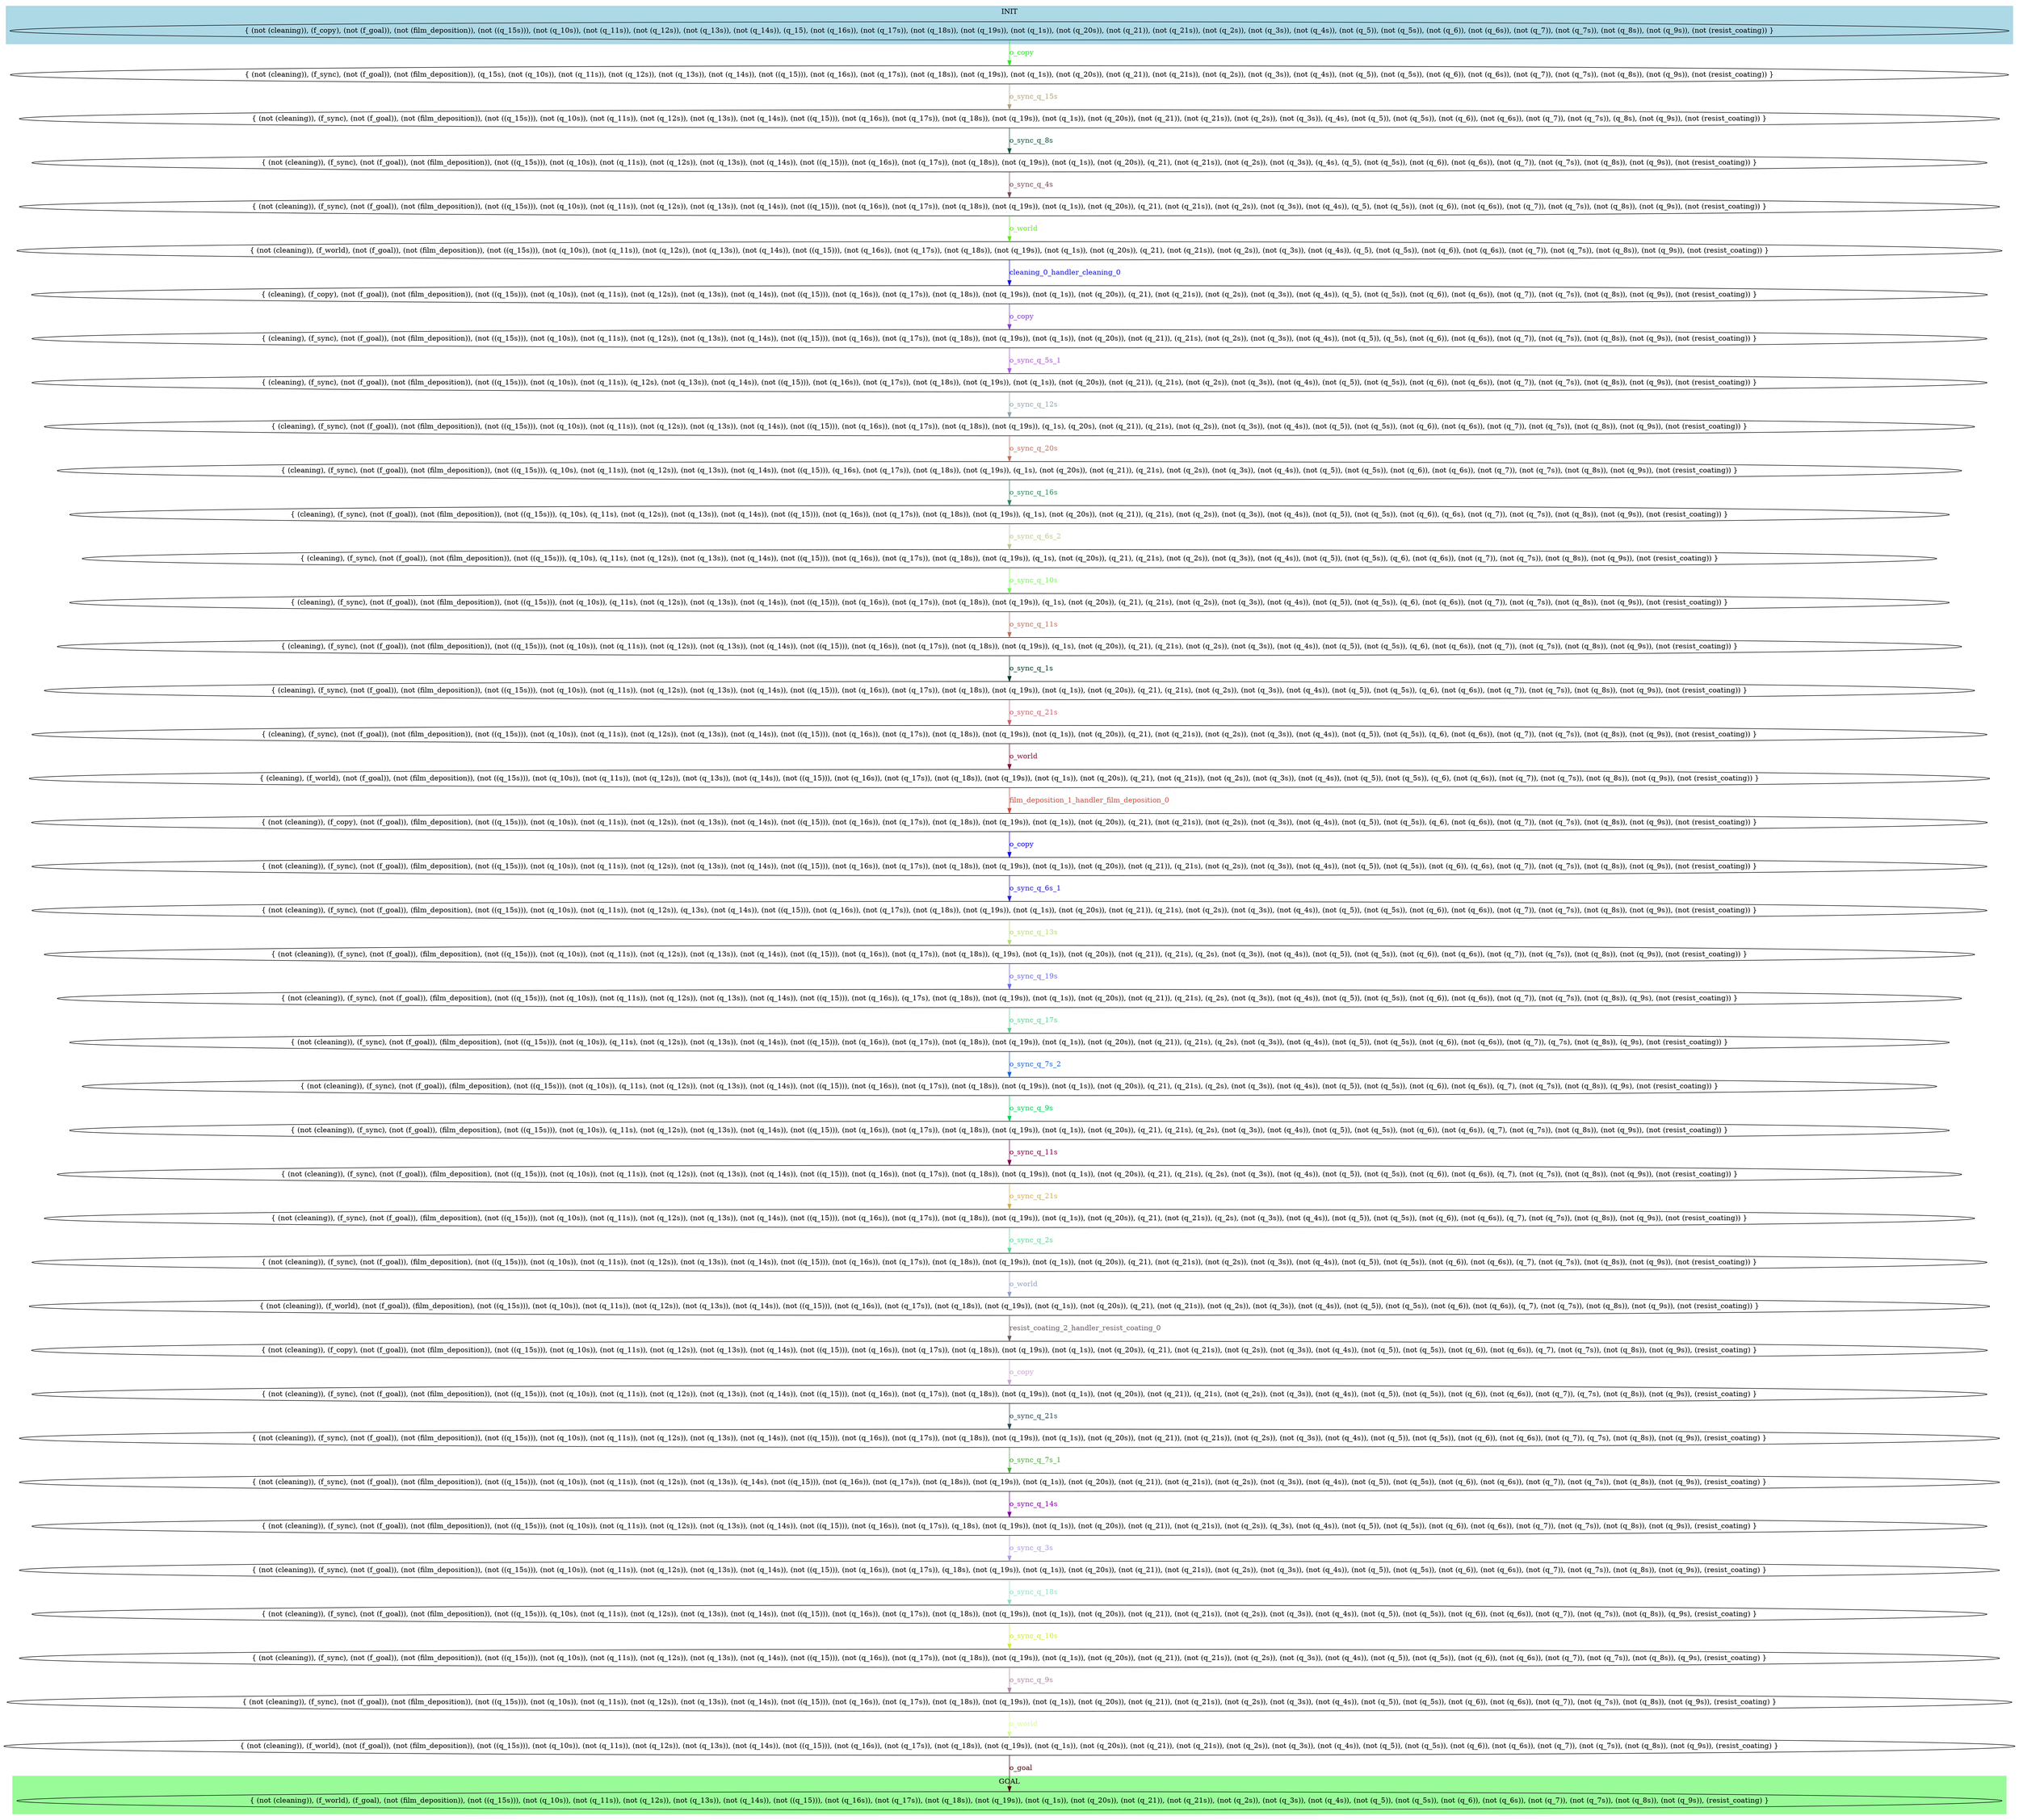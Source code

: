 digraph G {
0 [label="{ (not (cleaning)), (f_copy), (not (f_goal)), (not (film_deposition)), (not ((q_15s))), (not (q_10s)), (not (q_11s)), (not (q_12s)), (not (q_13s)), (not (q_14s)), (q_15), (not (q_16s)), (not (q_17s)), (not (q_18s)), (not (q_19s)), (not (q_1s)), (not (q_20s)), (not (q_21)), (not (q_21s)), (not (q_2s)), (not (q_3s)), (not (q_4s)), (not (q_5)), (not (q_5s)), (not (q_6)), (not (q_6s)), (not (q_7)), (not (q_7s)), (not (q_8s)), (not (q_9s)), (not (resist_coating)) }"];
1 [label="{ (not (cleaning)), (f_sync), (not (f_goal)), (not (film_deposition)), (q_15s), (not (q_10s)), (not (q_11s)), (not (q_12s)), (not (q_13s)), (not (q_14s)), (not ((q_15))), (not (q_16s)), (not (q_17s)), (not (q_18s)), (not (q_19s)), (not (q_1s)), (not (q_20s)), (not (q_21)), (not (q_21s)), (not (q_2s)), (not (q_3s)), (not (q_4s)), (not (q_5)), (not (q_5s)), (not (q_6)), (not (q_6s)), (not (q_7)), (not (q_7s)), (not (q_8s)), (not (q_9s)), (not (resist_coating)) }"];
2 [label="{ (not (cleaning)), (f_sync), (not (f_goal)), (not (film_deposition)), (not ((q_15s))), (not (q_10s)), (not (q_11s)), (not (q_12s)), (not (q_13s)), (not (q_14s)), (not ((q_15))), (not (q_16s)), (not (q_17s)), (not (q_18s)), (not (q_19s)), (not (q_1s)), (not (q_20s)), (not (q_21)), (not (q_21s)), (not (q_2s)), (not (q_3s)), (q_4s), (not (q_5)), (not (q_5s)), (not (q_6)), (not (q_6s)), (not (q_7)), (not (q_7s)), (q_8s), (not (q_9s)), (not (resist_coating)) }"];
3 [label="{ (not (cleaning)), (f_sync), (not (f_goal)), (not (film_deposition)), (not ((q_15s))), (not (q_10s)), (not (q_11s)), (not (q_12s)), (not (q_13s)), (not (q_14s)), (not ((q_15))), (not (q_16s)), (not (q_17s)), (not (q_18s)), (not (q_19s)), (not (q_1s)), (not (q_20s)), (q_21), (not (q_21s)), (not (q_2s)), (not (q_3s)), (q_4s), (q_5), (not (q_5s)), (not (q_6)), (not (q_6s)), (not (q_7)), (not (q_7s)), (not (q_8s)), (not (q_9s)), (not (resist_coating)) }"];
4 [label="{ (not (cleaning)), (f_sync), (not (f_goal)), (not (film_deposition)), (not ((q_15s))), (not (q_10s)), (not (q_11s)), (not (q_12s)), (not (q_13s)), (not (q_14s)), (not ((q_15))), (not (q_16s)), (not (q_17s)), (not (q_18s)), (not (q_19s)), (not (q_1s)), (not (q_20s)), (q_21), (not (q_21s)), (not (q_2s)), (not (q_3s)), (not (q_4s)), (q_5), (not (q_5s)), (not (q_6)), (not (q_6s)), (not (q_7)), (not (q_7s)), (not (q_8s)), (not (q_9s)), (not (resist_coating)) }"];
5 [label="{ (not (cleaning)), (f_world), (not (f_goal)), (not (film_deposition)), (not ((q_15s))), (not (q_10s)), (not (q_11s)), (not (q_12s)), (not (q_13s)), (not (q_14s)), (not ((q_15))), (not (q_16s)), (not (q_17s)), (not (q_18s)), (not (q_19s)), (not (q_1s)), (not (q_20s)), (q_21), (not (q_21s)), (not (q_2s)), (not (q_3s)), (not (q_4s)), (q_5), (not (q_5s)), (not (q_6)), (not (q_6s)), (not (q_7)), (not (q_7s)), (not (q_8s)), (not (q_9s)), (not (resist_coating)) }"];
6 [label="{ (cleaning), (f_copy), (not (f_goal)), (not (film_deposition)), (not ((q_15s))), (not (q_10s)), (not (q_11s)), (not (q_12s)), (not (q_13s)), (not (q_14s)), (not ((q_15))), (not (q_16s)), (not (q_17s)), (not (q_18s)), (not (q_19s)), (not (q_1s)), (not (q_20s)), (q_21), (not (q_21s)), (not (q_2s)), (not (q_3s)), (not (q_4s)), (q_5), (not (q_5s)), (not (q_6)), (not (q_6s)), (not (q_7)), (not (q_7s)), (not (q_8s)), (not (q_9s)), (not (resist_coating)) }"];
7 [label="{ (cleaning), (f_sync), (not (f_goal)), (not (film_deposition)), (not ((q_15s))), (not (q_10s)), (not (q_11s)), (not (q_12s)), (not (q_13s)), (not (q_14s)), (not ((q_15))), (not (q_16s)), (not (q_17s)), (not (q_18s)), (not (q_19s)), (not (q_1s)), (not (q_20s)), (not (q_21)), (q_21s), (not (q_2s)), (not (q_3s)), (not (q_4s)), (not (q_5)), (q_5s), (not (q_6)), (not (q_6s)), (not (q_7)), (not (q_7s)), (not (q_8s)), (not (q_9s)), (not (resist_coating)) }"];
8 [label="{ (cleaning), (f_sync), (not (f_goal)), (not (film_deposition)), (not ((q_15s))), (not (q_10s)), (not (q_11s)), (q_12s), (not (q_13s)), (not (q_14s)), (not ((q_15))), (not (q_16s)), (not (q_17s)), (not (q_18s)), (not (q_19s)), (not (q_1s)), (not (q_20s)), (not (q_21)), (q_21s), (not (q_2s)), (not (q_3s)), (not (q_4s)), (not (q_5)), (not (q_5s)), (not (q_6)), (not (q_6s)), (not (q_7)), (not (q_7s)), (not (q_8s)), (not (q_9s)), (not (resist_coating)) }"];
9 [label="{ (cleaning), (f_sync), (not (f_goal)), (not (film_deposition)), (not ((q_15s))), (not (q_10s)), (not (q_11s)), (not (q_12s)), (not (q_13s)), (not (q_14s)), (not ((q_15))), (not (q_16s)), (not (q_17s)), (not (q_18s)), (not (q_19s)), (q_1s), (q_20s), (not (q_21)), (q_21s), (not (q_2s)), (not (q_3s)), (not (q_4s)), (not (q_5)), (not (q_5s)), (not (q_6)), (not (q_6s)), (not (q_7)), (not (q_7s)), (not (q_8s)), (not (q_9s)), (not (resist_coating)) }"];
10 [label="{ (cleaning), (f_sync), (not (f_goal)), (not (film_deposition)), (not ((q_15s))), (q_10s), (not (q_11s)), (not (q_12s)), (not (q_13s)), (not (q_14s)), (not ((q_15))), (q_16s), (not (q_17s)), (not (q_18s)), (not (q_19s)), (q_1s), (not (q_20s)), (not (q_21)), (q_21s), (not (q_2s)), (not (q_3s)), (not (q_4s)), (not (q_5)), (not (q_5s)), (not (q_6)), (not (q_6s)), (not (q_7)), (not (q_7s)), (not (q_8s)), (not (q_9s)), (not (resist_coating)) }"];
11 [label="{ (cleaning), (f_sync), (not (f_goal)), (not (film_deposition)), (not ((q_15s))), (q_10s), (q_11s), (not (q_12s)), (not (q_13s)), (not (q_14s)), (not ((q_15))), (not (q_16s)), (not (q_17s)), (not (q_18s)), (not (q_19s)), (q_1s), (not (q_20s)), (not (q_21)), (q_21s), (not (q_2s)), (not (q_3s)), (not (q_4s)), (not (q_5)), (not (q_5s)), (not (q_6)), (q_6s), (not (q_7)), (not (q_7s)), (not (q_8s)), (not (q_9s)), (not (resist_coating)) }"];
12 [label="{ (cleaning), (f_sync), (not (f_goal)), (not (film_deposition)), (not ((q_15s))), (q_10s), (q_11s), (not (q_12s)), (not (q_13s)), (not (q_14s)), (not ((q_15))), (not (q_16s)), (not (q_17s)), (not (q_18s)), (not (q_19s)), (q_1s), (not (q_20s)), (q_21), (q_21s), (not (q_2s)), (not (q_3s)), (not (q_4s)), (not (q_5)), (not (q_5s)), (q_6), (not (q_6s)), (not (q_7)), (not (q_7s)), (not (q_8s)), (not (q_9s)), (not (resist_coating)) }"];
13 [label="{ (cleaning), (f_sync), (not (f_goal)), (not (film_deposition)), (not ((q_15s))), (not (q_10s)), (q_11s), (not (q_12s)), (not (q_13s)), (not (q_14s)), (not ((q_15))), (not (q_16s)), (not (q_17s)), (not (q_18s)), (not (q_19s)), (q_1s), (not (q_20s)), (q_21), (q_21s), (not (q_2s)), (not (q_3s)), (not (q_4s)), (not (q_5)), (not (q_5s)), (q_6), (not (q_6s)), (not (q_7)), (not (q_7s)), (not (q_8s)), (not (q_9s)), (not (resist_coating)) }"];
14 [label="{ (cleaning), (f_sync), (not (f_goal)), (not (film_deposition)), (not ((q_15s))), (not (q_10s)), (not (q_11s)), (not (q_12s)), (not (q_13s)), (not (q_14s)), (not ((q_15))), (not (q_16s)), (not (q_17s)), (not (q_18s)), (not (q_19s)), (q_1s), (not (q_20s)), (q_21), (q_21s), (not (q_2s)), (not (q_3s)), (not (q_4s)), (not (q_5)), (not (q_5s)), (q_6), (not (q_6s)), (not (q_7)), (not (q_7s)), (not (q_8s)), (not (q_9s)), (not (resist_coating)) }"];
15 [label="{ (cleaning), (f_sync), (not (f_goal)), (not (film_deposition)), (not ((q_15s))), (not (q_10s)), (not (q_11s)), (not (q_12s)), (not (q_13s)), (not (q_14s)), (not ((q_15))), (not (q_16s)), (not (q_17s)), (not (q_18s)), (not (q_19s)), (not (q_1s)), (not (q_20s)), (q_21), (q_21s), (not (q_2s)), (not (q_3s)), (not (q_4s)), (not (q_5)), (not (q_5s)), (q_6), (not (q_6s)), (not (q_7)), (not (q_7s)), (not (q_8s)), (not (q_9s)), (not (resist_coating)) }"];
16 [label="{ (cleaning), (f_sync), (not (f_goal)), (not (film_deposition)), (not ((q_15s))), (not (q_10s)), (not (q_11s)), (not (q_12s)), (not (q_13s)), (not (q_14s)), (not ((q_15))), (not (q_16s)), (not (q_17s)), (not (q_18s)), (not (q_19s)), (not (q_1s)), (not (q_20s)), (q_21), (not (q_21s)), (not (q_2s)), (not (q_3s)), (not (q_4s)), (not (q_5)), (not (q_5s)), (q_6), (not (q_6s)), (not (q_7)), (not (q_7s)), (not (q_8s)), (not (q_9s)), (not (resist_coating)) }"];
17 [label="{ (cleaning), (f_world), (not (f_goal)), (not (film_deposition)), (not ((q_15s))), (not (q_10s)), (not (q_11s)), (not (q_12s)), (not (q_13s)), (not (q_14s)), (not ((q_15))), (not (q_16s)), (not (q_17s)), (not (q_18s)), (not (q_19s)), (not (q_1s)), (not (q_20s)), (q_21), (not (q_21s)), (not (q_2s)), (not (q_3s)), (not (q_4s)), (not (q_5)), (not (q_5s)), (q_6), (not (q_6s)), (not (q_7)), (not (q_7s)), (not (q_8s)), (not (q_9s)), (not (resist_coating)) }"];
18 [label="{ (not (cleaning)), (f_copy), (not (f_goal)), (film_deposition), (not ((q_15s))), (not (q_10s)), (not (q_11s)), (not (q_12s)), (not (q_13s)), (not (q_14s)), (not ((q_15))), (not (q_16s)), (not (q_17s)), (not (q_18s)), (not (q_19s)), (not (q_1s)), (not (q_20s)), (q_21), (not (q_21s)), (not (q_2s)), (not (q_3s)), (not (q_4s)), (not (q_5)), (not (q_5s)), (q_6), (not (q_6s)), (not (q_7)), (not (q_7s)), (not (q_8s)), (not (q_9s)), (not (resist_coating)) }"];
19 [label="{ (not (cleaning)), (f_sync), (not (f_goal)), (film_deposition), (not ((q_15s))), (not (q_10s)), (not (q_11s)), (not (q_12s)), (not (q_13s)), (not (q_14s)), (not ((q_15))), (not (q_16s)), (not (q_17s)), (not (q_18s)), (not (q_19s)), (not (q_1s)), (not (q_20s)), (not (q_21)), (q_21s), (not (q_2s)), (not (q_3s)), (not (q_4s)), (not (q_5)), (not (q_5s)), (not (q_6)), (q_6s), (not (q_7)), (not (q_7s)), (not (q_8s)), (not (q_9s)), (not (resist_coating)) }"];
20 [label="{ (not (cleaning)), (f_sync), (not (f_goal)), (film_deposition), (not ((q_15s))), (not (q_10s)), (not (q_11s)), (not (q_12s)), (q_13s), (not (q_14s)), (not ((q_15))), (not (q_16s)), (not (q_17s)), (not (q_18s)), (not (q_19s)), (not (q_1s)), (not (q_20s)), (not (q_21)), (q_21s), (not (q_2s)), (not (q_3s)), (not (q_4s)), (not (q_5)), (not (q_5s)), (not (q_6)), (not (q_6s)), (not (q_7)), (not (q_7s)), (not (q_8s)), (not (q_9s)), (not (resist_coating)) }"];
21 [label="{ (not (cleaning)), (f_sync), (not (f_goal)), (film_deposition), (not ((q_15s))), (not (q_10s)), (not (q_11s)), (not (q_12s)), (not (q_13s)), (not (q_14s)), (not ((q_15))), (not (q_16s)), (not (q_17s)), (not (q_18s)), (q_19s), (not (q_1s)), (not (q_20s)), (not (q_21)), (q_21s), (q_2s), (not (q_3s)), (not (q_4s)), (not (q_5)), (not (q_5s)), (not (q_6)), (not (q_6s)), (not (q_7)), (not (q_7s)), (not (q_8s)), (not (q_9s)), (not (resist_coating)) }"];
22 [label="{ (not (cleaning)), (f_sync), (not (f_goal)), (film_deposition), (not ((q_15s))), (not (q_10s)), (not (q_11s)), (not (q_12s)), (not (q_13s)), (not (q_14s)), (not ((q_15))), (not (q_16s)), (q_17s), (not (q_18s)), (not (q_19s)), (not (q_1s)), (not (q_20s)), (not (q_21)), (q_21s), (q_2s), (not (q_3s)), (not (q_4s)), (not (q_5)), (not (q_5s)), (not (q_6)), (not (q_6s)), (not (q_7)), (not (q_7s)), (not (q_8s)), (q_9s), (not (resist_coating)) }"];
23 [label="{ (not (cleaning)), (f_sync), (not (f_goal)), (film_deposition), (not ((q_15s))), (not (q_10s)), (q_11s), (not (q_12s)), (not (q_13s)), (not (q_14s)), (not ((q_15))), (not (q_16s)), (not (q_17s)), (not (q_18s)), (not (q_19s)), (not (q_1s)), (not (q_20s)), (not (q_21)), (q_21s), (q_2s), (not (q_3s)), (not (q_4s)), (not (q_5)), (not (q_5s)), (not (q_6)), (not (q_6s)), (not (q_7)), (q_7s), (not (q_8s)), (q_9s), (not (resist_coating)) }"];
24 [label="{ (not (cleaning)), (f_sync), (not (f_goal)), (film_deposition), (not ((q_15s))), (not (q_10s)), (q_11s), (not (q_12s)), (not (q_13s)), (not (q_14s)), (not ((q_15))), (not (q_16s)), (not (q_17s)), (not (q_18s)), (not (q_19s)), (not (q_1s)), (not (q_20s)), (q_21), (q_21s), (q_2s), (not (q_3s)), (not (q_4s)), (not (q_5)), (not (q_5s)), (not (q_6)), (not (q_6s)), (q_7), (not (q_7s)), (not (q_8s)), (q_9s), (not (resist_coating)) }"];
25 [label="{ (not (cleaning)), (f_sync), (not (f_goal)), (film_deposition), (not ((q_15s))), (not (q_10s)), (q_11s), (not (q_12s)), (not (q_13s)), (not (q_14s)), (not ((q_15))), (not (q_16s)), (not (q_17s)), (not (q_18s)), (not (q_19s)), (not (q_1s)), (not (q_20s)), (q_21), (q_21s), (q_2s), (not (q_3s)), (not (q_4s)), (not (q_5)), (not (q_5s)), (not (q_6)), (not (q_6s)), (q_7), (not (q_7s)), (not (q_8s)), (not (q_9s)), (not (resist_coating)) }"];
26 [label="{ (not (cleaning)), (f_sync), (not (f_goal)), (film_deposition), (not ((q_15s))), (not (q_10s)), (not (q_11s)), (not (q_12s)), (not (q_13s)), (not (q_14s)), (not ((q_15))), (not (q_16s)), (not (q_17s)), (not (q_18s)), (not (q_19s)), (not (q_1s)), (not (q_20s)), (q_21), (q_21s), (q_2s), (not (q_3s)), (not (q_4s)), (not (q_5)), (not (q_5s)), (not (q_6)), (not (q_6s)), (q_7), (not (q_7s)), (not (q_8s)), (not (q_9s)), (not (resist_coating)) }"];
27 [label="{ (not (cleaning)), (f_sync), (not (f_goal)), (film_deposition), (not ((q_15s))), (not (q_10s)), (not (q_11s)), (not (q_12s)), (not (q_13s)), (not (q_14s)), (not ((q_15))), (not (q_16s)), (not (q_17s)), (not (q_18s)), (not (q_19s)), (not (q_1s)), (not (q_20s)), (q_21), (not (q_21s)), (q_2s), (not (q_3s)), (not (q_4s)), (not (q_5)), (not (q_5s)), (not (q_6)), (not (q_6s)), (q_7), (not (q_7s)), (not (q_8s)), (not (q_9s)), (not (resist_coating)) }"];
28 [label="{ (not (cleaning)), (f_sync), (not (f_goal)), (film_deposition), (not ((q_15s))), (not (q_10s)), (not (q_11s)), (not (q_12s)), (not (q_13s)), (not (q_14s)), (not ((q_15))), (not (q_16s)), (not (q_17s)), (not (q_18s)), (not (q_19s)), (not (q_1s)), (not (q_20s)), (q_21), (not (q_21s)), (not (q_2s)), (not (q_3s)), (not (q_4s)), (not (q_5)), (not (q_5s)), (not (q_6)), (not (q_6s)), (q_7), (not (q_7s)), (not (q_8s)), (not (q_9s)), (not (resist_coating)) }"];
29 [label="{ (not (cleaning)), (f_world), (not (f_goal)), (film_deposition), (not ((q_15s))), (not (q_10s)), (not (q_11s)), (not (q_12s)), (not (q_13s)), (not (q_14s)), (not ((q_15))), (not (q_16s)), (not (q_17s)), (not (q_18s)), (not (q_19s)), (not (q_1s)), (not (q_20s)), (q_21), (not (q_21s)), (not (q_2s)), (not (q_3s)), (not (q_4s)), (not (q_5)), (not (q_5s)), (not (q_6)), (not (q_6s)), (q_7), (not (q_7s)), (not (q_8s)), (not (q_9s)), (not (resist_coating)) }"];
30 [label="{ (not (cleaning)), (f_copy), (not (f_goal)), (not (film_deposition)), (not ((q_15s))), (not (q_10s)), (not (q_11s)), (not (q_12s)), (not (q_13s)), (not (q_14s)), (not ((q_15))), (not (q_16s)), (not (q_17s)), (not (q_18s)), (not (q_19s)), (not (q_1s)), (not (q_20s)), (q_21), (not (q_21s)), (not (q_2s)), (not (q_3s)), (not (q_4s)), (not (q_5)), (not (q_5s)), (not (q_6)), (not (q_6s)), (q_7), (not (q_7s)), (not (q_8s)), (not (q_9s)), (resist_coating) }"];
31 [label="{ (not (cleaning)), (f_sync), (not (f_goal)), (not (film_deposition)), (not ((q_15s))), (not (q_10s)), (not (q_11s)), (not (q_12s)), (not (q_13s)), (not (q_14s)), (not ((q_15))), (not (q_16s)), (not (q_17s)), (not (q_18s)), (not (q_19s)), (not (q_1s)), (not (q_20s)), (not (q_21)), (q_21s), (not (q_2s)), (not (q_3s)), (not (q_4s)), (not (q_5)), (not (q_5s)), (not (q_6)), (not (q_6s)), (not (q_7)), (q_7s), (not (q_8s)), (not (q_9s)), (resist_coating) }"];
32 [label="{ (not (cleaning)), (f_sync), (not (f_goal)), (not (film_deposition)), (not ((q_15s))), (not (q_10s)), (not (q_11s)), (not (q_12s)), (not (q_13s)), (not (q_14s)), (not ((q_15))), (not (q_16s)), (not (q_17s)), (not (q_18s)), (not (q_19s)), (not (q_1s)), (not (q_20s)), (not (q_21)), (not (q_21s)), (not (q_2s)), (not (q_3s)), (not (q_4s)), (not (q_5)), (not (q_5s)), (not (q_6)), (not (q_6s)), (not (q_7)), (q_7s), (not (q_8s)), (not (q_9s)), (resist_coating) }"];
33 [label="{ (not (cleaning)), (f_sync), (not (f_goal)), (not (film_deposition)), (not ((q_15s))), (not (q_10s)), (not (q_11s)), (not (q_12s)), (not (q_13s)), (q_14s), (not ((q_15))), (not (q_16s)), (not (q_17s)), (not (q_18s)), (not (q_19s)), (not (q_1s)), (not (q_20s)), (not (q_21)), (not (q_21s)), (not (q_2s)), (not (q_3s)), (not (q_4s)), (not (q_5)), (not (q_5s)), (not (q_6)), (not (q_6s)), (not (q_7)), (not (q_7s)), (not (q_8s)), (not (q_9s)), (resist_coating) }"];
34 [label="{ (not (cleaning)), (f_sync), (not (f_goal)), (not (film_deposition)), (not ((q_15s))), (not (q_10s)), (not (q_11s)), (not (q_12s)), (not (q_13s)), (not (q_14s)), (not ((q_15))), (not (q_16s)), (not (q_17s)), (q_18s), (not (q_19s)), (not (q_1s)), (not (q_20s)), (not (q_21)), (not (q_21s)), (not (q_2s)), (q_3s), (not (q_4s)), (not (q_5)), (not (q_5s)), (not (q_6)), (not (q_6s)), (not (q_7)), (not (q_7s)), (not (q_8s)), (not (q_9s)), (resist_coating) }"];
35 [label="{ (not (cleaning)), (f_sync), (not (f_goal)), (not (film_deposition)), (not ((q_15s))), (not (q_10s)), (not (q_11s)), (not (q_12s)), (not (q_13s)), (not (q_14s)), (not ((q_15))), (not (q_16s)), (not (q_17s)), (q_18s), (not (q_19s)), (not (q_1s)), (not (q_20s)), (not (q_21)), (not (q_21s)), (not (q_2s)), (not (q_3s)), (not (q_4s)), (not (q_5)), (not (q_5s)), (not (q_6)), (not (q_6s)), (not (q_7)), (not (q_7s)), (not (q_8s)), (not (q_9s)), (resist_coating) }"];
36 [label="{ (not (cleaning)), (f_sync), (not (f_goal)), (not (film_deposition)), (not ((q_15s))), (q_10s), (not (q_11s)), (not (q_12s)), (not (q_13s)), (not (q_14s)), (not ((q_15))), (not (q_16s)), (not (q_17s)), (not (q_18s)), (not (q_19s)), (not (q_1s)), (not (q_20s)), (not (q_21)), (not (q_21s)), (not (q_2s)), (not (q_3s)), (not (q_4s)), (not (q_5)), (not (q_5s)), (not (q_6)), (not (q_6s)), (not (q_7)), (not (q_7s)), (not (q_8s)), (q_9s), (resist_coating) }"];
37 [label="{ (not (cleaning)), (f_sync), (not (f_goal)), (not (film_deposition)), (not ((q_15s))), (not (q_10s)), (not (q_11s)), (not (q_12s)), (not (q_13s)), (not (q_14s)), (not ((q_15))), (not (q_16s)), (not (q_17s)), (not (q_18s)), (not (q_19s)), (not (q_1s)), (not (q_20s)), (not (q_21)), (not (q_21s)), (not (q_2s)), (not (q_3s)), (not (q_4s)), (not (q_5)), (not (q_5s)), (not (q_6)), (not (q_6s)), (not (q_7)), (not (q_7s)), (not (q_8s)), (q_9s), (resist_coating) }"];
38 [label="{ (not (cleaning)), (f_sync), (not (f_goal)), (not (film_deposition)), (not ((q_15s))), (not (q_10s)), (not (q_11s)), (not (q_12s)), (not (q_13s)), (not (q_14s)), (not ((q_15))), (not (q_16s)), (not (q_17s)), (not (q_18s)), (not (q_19s)), (not (q_1s)), (not (q_20s)), (not (q_21)), (not (q_21s)), (not (q_2s)), (not (q_3s)), (not (q_4s)), (not (q_5)), (not (q_5s)), (not (q_6)), (not (q_6s)), (not (q_7)), (not (q_7s)), (not (q_8s)), (not (q_9s)), (resist_coating) }"];
39 [label="{ (not (cleaning)), (f_world), (not (f_goal)), (not (film_deposition)), (not ((q_15s))), (not (q_10s)), (not (q_11s)), (not (q_12s)), (not (q_13s)), (not (q_14s)), (not ((q_15))), (not (q_16s)), (not (q_17s)), (not (q_18s)), (not (q_19s)), (not (q_1s)), (not (q_20s)), (not (q_21)), (not (q_21s)), (not (q_2s)), (not (q_3s)), (not (q_4s)), (not (q_5)), (not (q_5s)), (not (q_6)), (not (q_6s)), (not (q_7)), (not (q_7s)), (not (q_8s)), (not (q_9s)), (resist_coating) }"];
40 [label="{ (not (cleaning)), (f_world), (f_goal), (not (film_deposition)), (not ((q_15s))), (not (q_10s)), (not (q_11s)), (not (q_12s)), (not (q_13s)), (not (q_14s)), (not ((q_15))), (not (q_16s)), (not (q_17s)), (not (q_18s)), (not (q_19s)), (not (q_1s)), (not (q_20s)), (not (q_21)), (not (q_21s)), (not (q_2s)), (not (q_3s)), (not (q_4s)), (not (q_5)), (not (q_5s)), (not (q_6)), (not (q_6s)), (not (q_7)), (not (q_7s)), (not (q_8s)), (not (q_9s)), (resist_coating) }"];
0 -> 1 [label="o_copy", color="#23ED1C", fontcolor="#23ED1C"];
1 -> 2 [label="o_sync_q_15s", color="#B0A37D", fontcolor="#B0A37D"];
2 -> 3 [label="o_sync_q_8s", color="#195747", fontcolor="#195747"];
3 -> 4 [label="o_sync_q_4s", color="#774C5B", fontcolor="#774C5B"];
4 -> 5 [label="o_world", color="#59EF16", fontcolor="#59EF16"];
5 -> 6 [label="cleaning_0_handler_cleaning_0", color="#1215EB", fontcolor="#1215EB"];
6 -> 7 [label="o_copy", color="#8142C8", fontcolor="#8142C8"];
7 -> 8 [label="o_sync_q_5s_1", color="#AB5BD7", fontcolor="#AB5BD7"];
8 -> 9 [label="o_sync_q_12s", color="#91A4AE", fontcolor="#91A4AE"];
9 -> 10 [label="o_sync_q_20s", color="#C4715E", fontcolor="#C4715E"];
10 -> 11 [label="o_sync_q_16s", color="#328860", fontcolor="#328860"];
11 -> 12 [label="o_sync_q_6s_2", color="#BEC896", fontcolor="#BEC896"];
12 -> 13 [label="o_sync_q_10s", color="#75F754", fontcolor="#75F754"];
13 -> 14 [label="o_sync_q_11s", color="#BC7062", fontcolor="#BC7062"];
14 -> 15 [label="o_sync_q_1s", color="#06392E", fontcolor="#06392E"];
15 -> 16 [label="o_sync_q_21s", color="#CC616D", fontcolor="#CC616D"];
16 -> 17 [label="o_world", color="#840D36", fontcolor="#840D36"];
17 -> 18 [label="film_deposition_1_handler_film_deposition_0", color="#DC4737", fontcolor="#DC4737"];
18 -> 19 [label="o_copy", color="#1106FE", fontcolor="#1106FE"];
19 -> 20 [label="o_sync_q_6s_1", color="#2820C3", fontcolor="#2820C3"];
20 -> 21 [label="o_sync_q_13s", color="#B3DD78", fontcolor="#B3DD78"];
21 -> 22 [label="o_sync_q_19s", color="#6A6AED", fontcolor="#6A6AED"];
22 -> 23 [label="o_sync_q_17s", color="#5BD291", fontcolor="#5BD291"];
23 -> 24 [label="o_sync_q_7s_2", color="#1B67D7", fontcolor="#1B67D7"];
24 -> 25 [label="o_sync_q_9s", color="#00D358", fontcolor="#00D358"];
25 -> 26 [label="o_sync_q_11s", color="#84004D", fontcolor="#84004D"];
26 -> 27 [label="o_sync_q_21s", color="#D7B049", fontcolor="#D7B049"];
27 -> 28 [label="o_sync_q_2s", color="#5ED996", fontcolor="#5ED996"];
28 -> 29 [label="o_world", color="#93A1C9", fontcolor="#93A1C9"];
29 -> 30 [label="resist_coating_2_handler_resist_coating_0", color="#695C68", fontcolor="#695C68"];
30 -> 31 [label="o_copy", color="#CCA7D2", fontcolor="#CCA7D2"];
31 -> 32 [label="o_sync_q_21s", color="#2D4A56", fontcolor="#2D4A56"];
32 -> 33 [label="o_sync_q_7s_1", color="#51A73D", fontcolor="#51A73D"];
33 -> 34 [label="o_sync_q_14s", color="#8502A4", fontcolor="#8502A4"];
34 -> 35 [label="o_sync_q_3s", color="#B19BE3", fontcolor="#B19BE3"];
35 -> 36 [label="o_sync_q_18s", color="#8EE1C9", fontcolor="#8EE1C9"];
36 -> 37 [label="o_sync_q_10s", color="#CCEC3B", fontcolor="#CCEC3B"];
37 -> 38 [label="o_sync_q_9s", color="#B18AA6", fontcolor="#B18AA6"];
38 -> 39 [label="o_world", color="#D5FE86", fontcolor="#D5FE86"];
39 -> 40 [label="o_goal", color="#56090C", fontcolor="#56090C"];
subgraph cluster_goal_40 {
style=filled;
color=palegreen;
40;
label="GOAL";
}
subgraph cluster_init {
style=filled;
color=lightblue;
0;
label="INIT";
}
}
